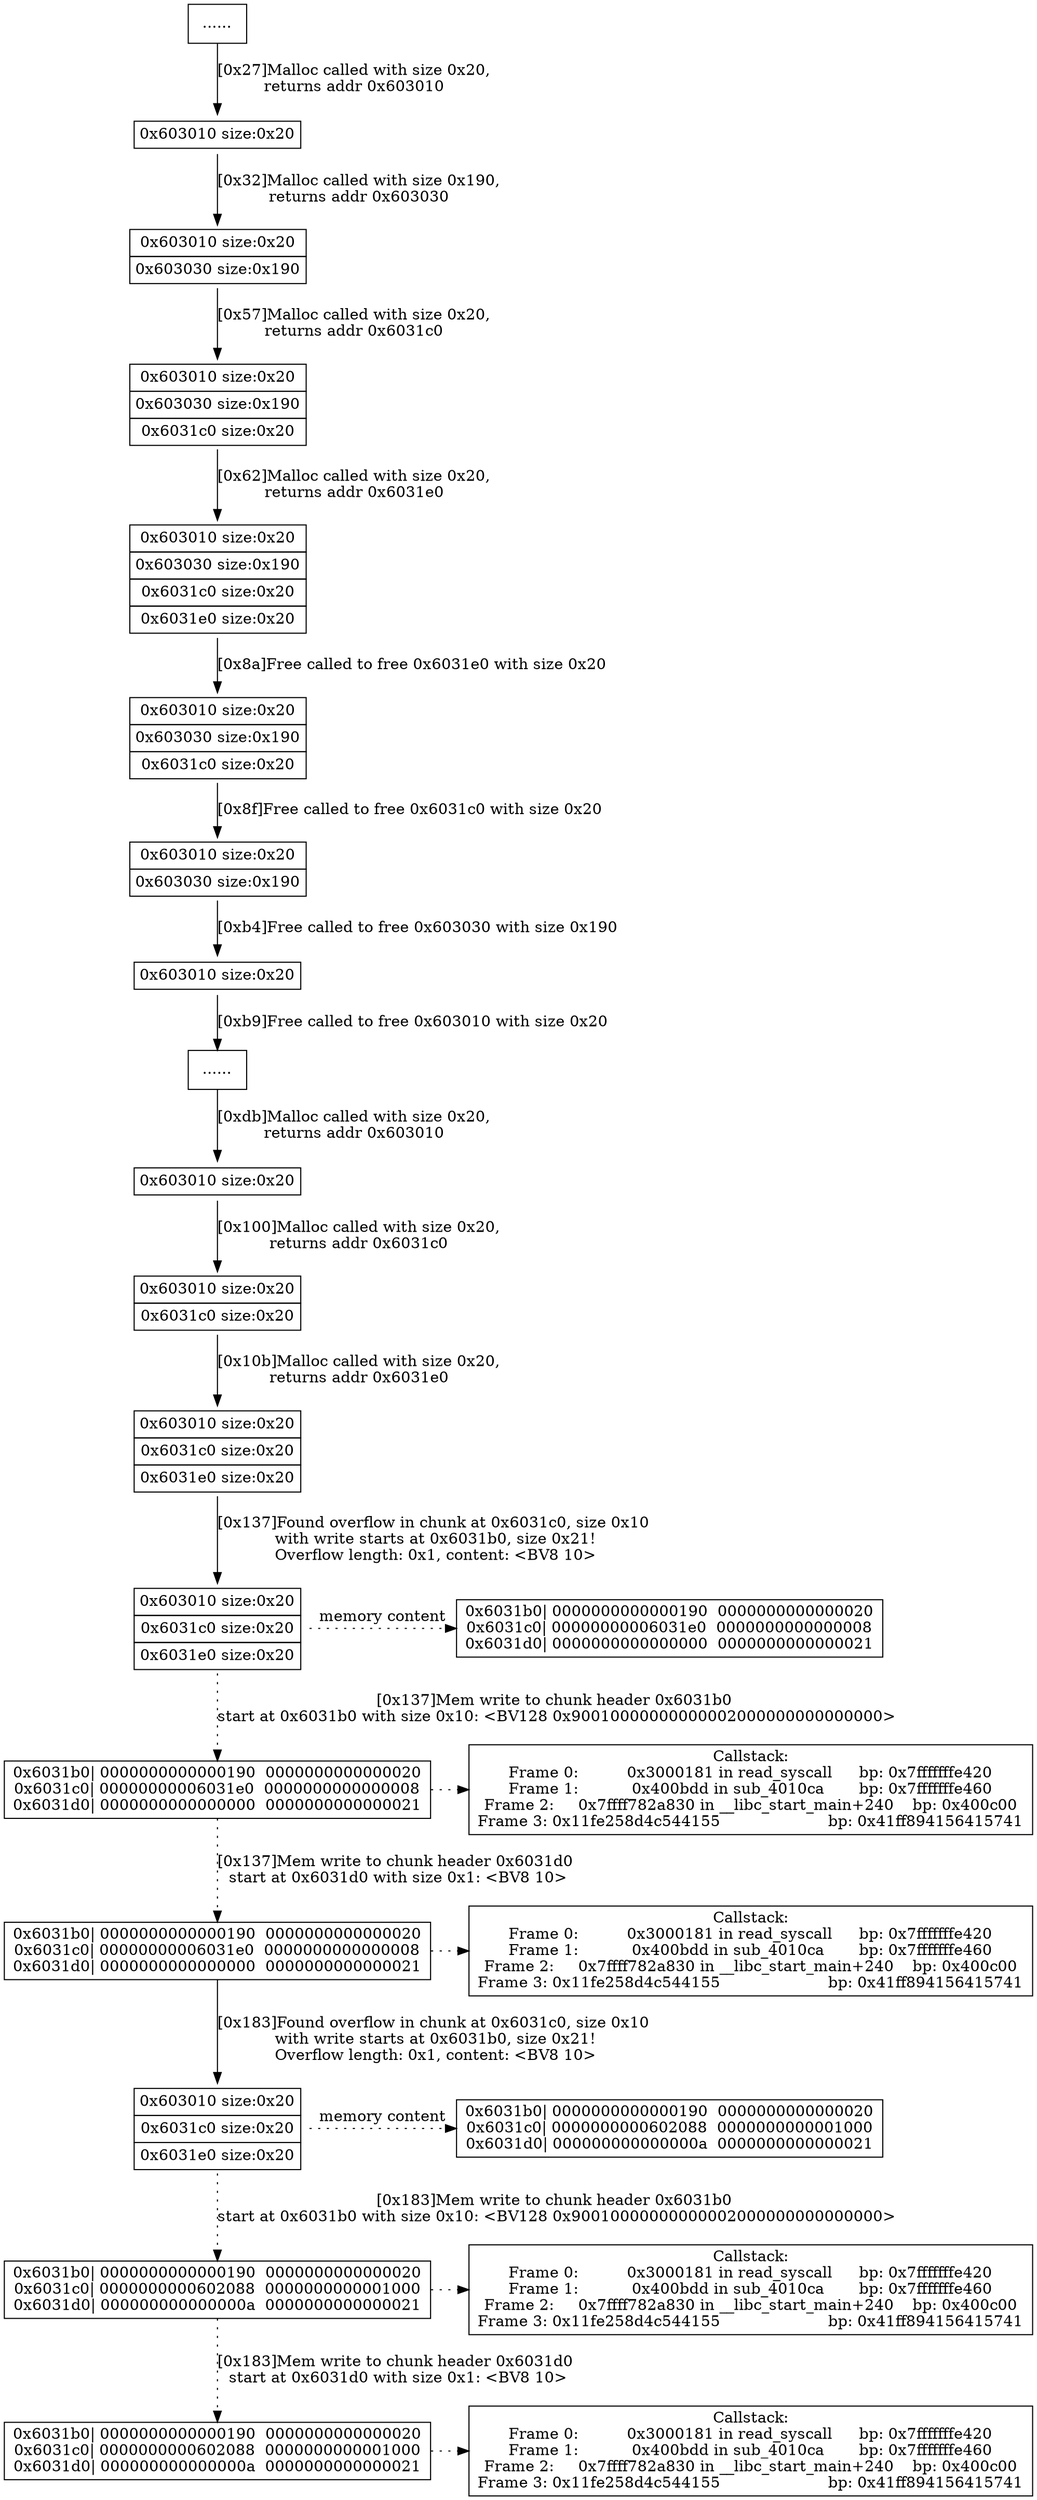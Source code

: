 digraph G {n0[shape=reocord,label="......"]n1[shape=none, label=<<table border="0" cellborder="1" cellspacing="0" cellpadding="4"><tr><td>0x603010 size:0x20</td></tr></table>>]n2[shape=none, label=<<table border="0" cellborder="1" cellspacing="0" cellpadding="4"><tr><td>0x603010 size:0x20</td></tr><tr><td>0x603030 size:0x190</td></tr></table>>]n3[shape=none, label=<<table border="0" cellborder="1" cellspacing="0" cellpadding="4"><tr><td>0x603010 size:0x20</td></tr><tr><td>0x603030 size:0x190</td></tr><tr><td>0x6031c0 size:0x20</td></tr></table>>]n4[shape=none, label=<<table border="0" cellborder="1" cellspacing="0" cellpadding="4"><tr><td>0x603010 size:0x20</td></tr><tr><td>0x603030 size:0x190</td></tr><tr><td>0x6031c0 size:0x20</td></tr><tr><td>0x6031e0 size:0x20</td></tr></table>>]n5[shape=none, label=<<table border="0" cellborder="1" cellspacing="0" cellpadding="4"><tr><td>0x603010 size:0x20</td></tr><tr><td>0x603030 size:0x190</td></tr><tr><td>0x6031c0 size:0x20</td></tr></table>>]n6[shape=none, label=<<table border="0" cellborder="1" cellspacing="0" cellpadding="4"><tr><td>0x603010 size:0x20</td></tr><tr><td>0x603030 size:0x190</td></tr></table>>]n7[shape=none, label=<<table border="0" cellborder="1" cellspacing="0" cellpadding="4"><tr><td>0x603010 size:0x20</td></tr></table>>]n8[shape=record,label="......"]n9[shape=none, label=<<table border="0" cellborder="1" cellspacing="0" cellpadding="4"><tr><td>0x603010 size:0x20</td></tr></table>>]n10[shape=none, label=<<table border="0" cellborder="1" cellspacing="0" cellpadding="4"><tr><td>0x603010 size:0x20</td></tr><tr><td>0x6031c0 size:0x20</td></tr></table>>]n11[shape=none, label=<<table border="0" cellborder="1" cellspacing="0" cellpadding="4"><tr><td>0x603010 size:0x20</td></tr><tr><td>0x6031c0 size:0x20</td></tr><tr><td>0x6031e0 size:0x20</td></tr></table>>]n1212[shape=box,label="0x6031b0| 0000000000000190  0000000000000020
0x6031c0| 00000000006031e0  0000000000000008
0x6031d0| 0000000000000000  0000000000000021
"]n12[shape=none, label=<<table border="0" cellborder="1" cellspacing="0" cellpadding="4"><tr><td>0x603010 size:0x20</td></tr><tr><td>0x6031c0 size:0x20</td></tr><tr><td>0x6031e0 size:0x20</td></tr></table>>]n13[shape=box,label="0x6031b0| 0000000000000190  0000000000000020
0x6031c0| 00000000006031e0  0000000000000008
0x6031d0| 0000000000000000  0000000000000021
"]n1313[shape=box,label="Callstack:
Frame 0:          0x3000181 in read_syscall	bp: 0x7fffffffe420
Frame 1:           0x400bdd in sub_4010ca	bp: 0x7fffffffe460
Frame 2:     0x7ffff782a830 in __libc_start_main+240	bp: 0x400c00
Frame 3: 0x11fe258d4c544155			bp: 0x41ff894156415741
"]n14[shape=box,label="0x6031b0| 0000000000000190  0000000000000020
0x6031c0| 00000000006031e0  0000000000000008
0x6031d0| 0000000000000000  0000000000000021
"]n1414[shape=box,label="Callstack:
Frame 0:          0x3000181 in read_syscall	bp: 0x7fffffffe420
Frame 1:           0x400bdd in sub_4010ca	bp: 0x7fffffffe460
Frame 2:     0x7ffff782a830 in __libc_start_main+240	bp: 0x400c00
Frame 3: 0x11fe258d4c544155			bp: 0x41ff894156415741
"]n1515[shape=box,label="0x6031b0| 0000000000000190  0000000000000020
0x6031c0| 0000000000602088  0000000000001000
0x6031d0| 000000000000000a  0000000000000021
"]n15[shape=none, label=<<table border="0" cellborder="1" cellspacing="0" cellpadding="4"><tr><td>0x603010 size:0x20</td></tr><tr><td>0x6031c0 size:0x20</td></tr><tr><td>0x6031e0 size:0x20</td></tr></table>>]n16[shape=box,label="0x6031b0| 0000000000000190  0000000000000020
0x6031c0| 0000000000602088  0000000000001000
0x6031d0| 000000000000000a  0000000000000021
"]n1616[shape=box,label="Callstack:
Frame 0:          0x3000181 in read_syscall	bp: 0x7fffffffe420
Frame 1:           0x400bdd in sub_4010ca	bp: 0x7fffffffe460
Frame 2:     0x7ffff782a830 in __libc_start_main+240	bp: 0x400c00
Frame 3: 0x11fe258d4c544155			bp: 0x41ff894156415741
"]n17[shape=box,label="0x6031b0| 0000000000000190  0000000000000020
0x6031c0| 0000000000602088  0000000000001000
0x6031d0| 000000000000000a  0000000000000021
"]n1717[shape=box,label="Callstack:
Frame 0:          0x3000181 in read_syscall	bp: 0x7fffffffe420
Frame 1:           0x400bdd in sub_4010ca	bp: 0x7fffffffe460
Frame 2:     0x7ffff782a830 in __libc_start_main+240	bp: 0x400c00
Frame 3: 0x11fe258d4c544155			bp: 0x41ff894156415741
"]n0->n1[label="[0x27]Malloc called with size 0x20,
returns addr 0x603010"]n1->n2[label="[0x32]Malloc called with size 0x190,
returns addr 0x603030"]n2->n3[label="[0x57]Malloc called with size 0x20,
returns addr 0x6031c0"]n3->n4[label="[0x62]Malloc called with size 0x20,
returns addr 0x6031e0"]n4->n5[label="[0x8a]Free called to free 0x6031e0 with size 0x20"]n5->n6[label="[0x8f]Free called to free 0x6031c0 with size 0x20"]n6->n7[label="[0xb4]Free called to free 0x603030 with size 0x190"]n7->n8[label="[0xb9]Free called to free 0x603010 with size 0x20"]n8->n9[label="[0xdb]Malloc called with size 0x20,
returns addr 0x603010"]n9->n10[label="[0x100]Malloc called with size 0x20,
returns addr 0x6031c0"]n10->n11[label="[0x10b]Malloc called with size 0x20,
returns addr 0x6031e0"]{rank = same; n12->n1212[style=dotted label="memory content"]}n11->n12[label="[0x137]Found overflow in chunk at 0x6031c0, size 0x10 
with write starts at 0x6031b0, size 0x21!
Overflow length: 0x1, content: <BV8 10>"]n12->n13[label="[0x137]Mem write to chunk header 0x6031b0 
start at 0x6031b0 with size 0x10: <BV128 0x90010000000000002000000000000000>",style=dotted]{rank = same; n13->n1313[style=dotted]}n13->n14[label="[0x137]Mem write to chunk header 0x6031d0 
start at 0x6031d0 with size 0x1: <BV8 10>",style=dotted]{rank = same; n14->n1414[style=dotted]}{rank = same; n15->n1515[style=dotted label="memory content"]}n14->n15[label="[0x183]Found overflow in chunk at 0x6031c0, size 0x10 
with write starts at 0x6031b0, size 0x21!
Overflow length: 0x1, content: <BV8 10>"]n15->n16[label="[0x183]Mem write to chunk header 0x6031b0 
start at 0x6031b0 with size 0x10: <BV128 0x90010000000000002000000000000000>",style=dotted]{rank = same; n16->n1616[style=dotted]}n16->n17[label="[0x183]Mem write to chunk header 0x6031d0 
start at 0x6031d0 with size 0x1: <BV8 10>",style=dotted]{rank = same; n17->n1717[style=dotted]}}
